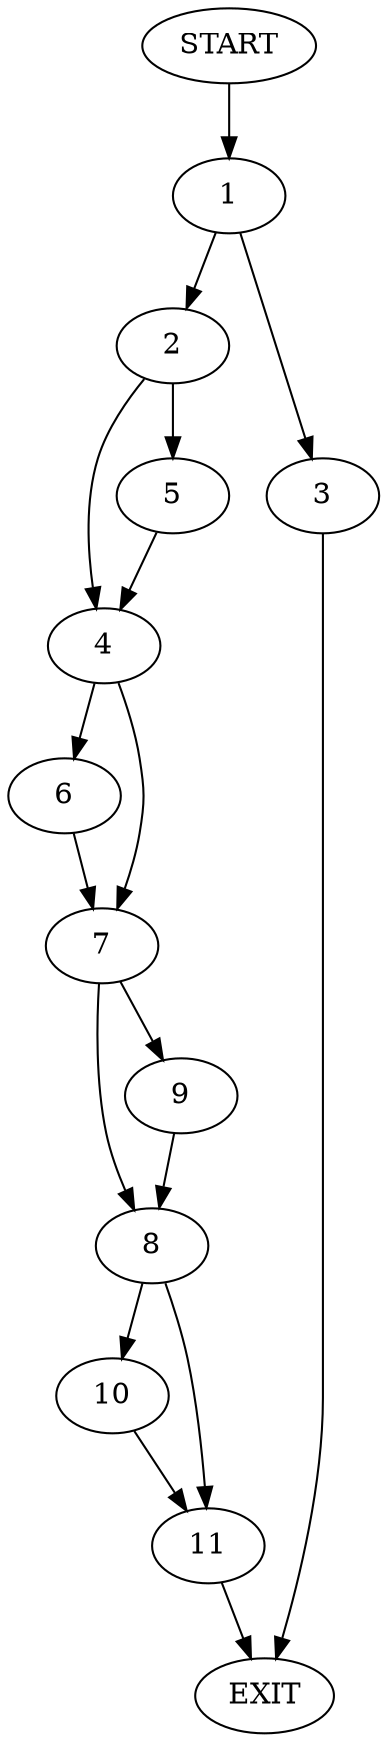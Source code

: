 digraph {
0 [label="START"]
12 [label="EXIT"]
0 -> 1
1 -> 2
1 -> 3
3 -> 12
2 -> 4
2 -> 5
5 -> 4
4 -> 6
4 -> 7
7 -> 8
7 -> 9
6 -> 7
8 -> 10
8 -> 11
9 -> 8
11 -> 12
10 -> 11
}
